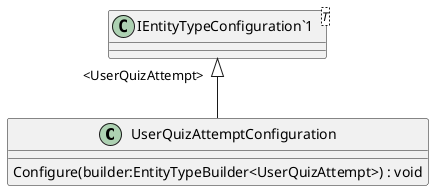 @startuml
class UserQuizAttemptConfiguration {
    Configure(builder:EntityTypeBuilder<UserQuizAttempt>) : void
}
class "IEntityTypeConfiguration`1"<T> {
}
"IEntityTypeConfiguration`1" "<UserQuizAttempt>" <|-- UserQuizAttemptConfiguration
@enduml
